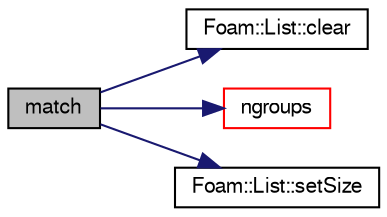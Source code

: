 digraph "match"
{
  bgcolor="transparent";
  edge [fontname="FreeSans",fontsize="10",labelfontname="FreeSans",labelfontsize="10"];
  node [fontname="FreeSans",fontsize="10",shape=record];
  rankdir="LR";
  Node107 [label="match",height=0.2,width=0.4,color="black", fillcolor="grey75", style="filled", fontcolor="black"];
  Node107 -> Node108 [color="midnightblue",fontsize="10",style="solid",fontname="FreeSans"];
  Node108 [label="Foam::List::clear",height=0.2,width=0.4,color="black",URL="$a25694.html#ac8bb3912a3ce86b15842e79d0b421204",tooltip="Clear the list, i.e. set size to zero. "];
  Node107 -> Node109 [color="midnightblue",fontsize="10",style="solid",fontname="FreeSans"];
  Node109 [label="ngroups",height=0.2,width=0.4,color="red",URL="$a28538.html#a07d1b4830531b3d9149273026e4e5aa6",tooltip="Return the number of (groups) "];
  Node107 -> Node113 [color="midnightblue",fontsize="10",style="solid",fontname="FreeSans"];
  Node113 [label="Foam::List::setSize",height=0.2,width=0.4,color="black",URL="$a25694.html#aedb985ffeaf1bdbfeccc2a8730405703",tooltip="Reset size of List. "];
}
